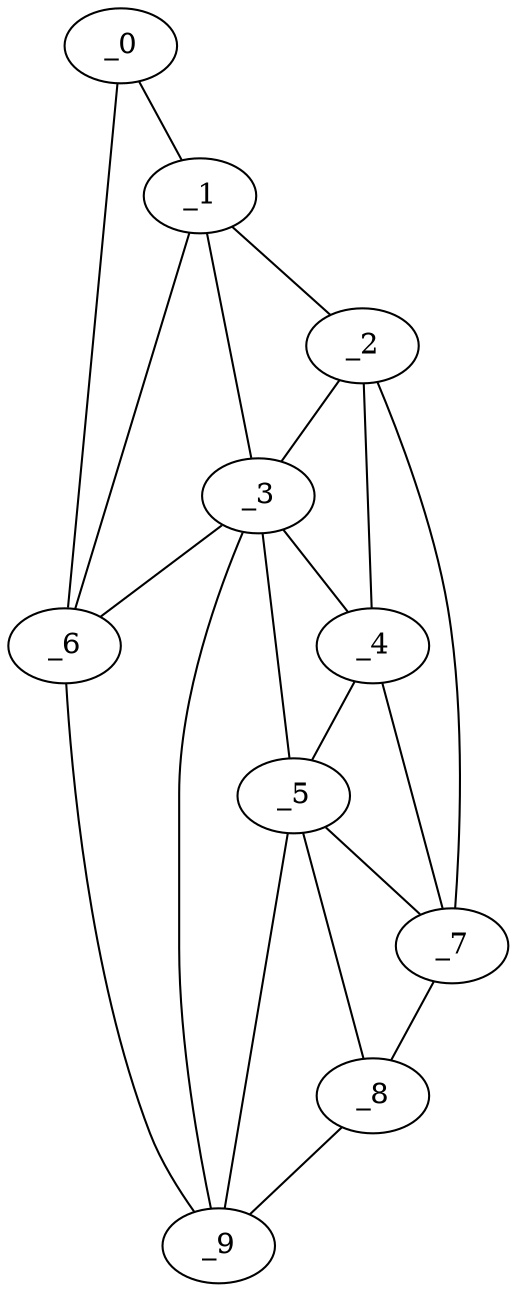 graph "obj9__105.gxl" {
	_0	 [x=28,
		y=121];
	_1	 [x=29,
		y=24];
	_0 -- _1	 [valence=1];
	_6	 [x=100,
		y=113];
	_0 -- _6	 [valence=1];
	_2	 [x=53,
		y=6];
	_1 -- _2	 [valence=1];
	_3	 [x=67,
		y=15];
	_1 -- _3	 [valence=2];
	_1 -- _6	 [valence=2];
	_2 -- _3	 [valence=2];
	_4	 [x=73,
		y=6];
	_2 -- _4	 [valence=2];
	_7	 [x=101,
		y=5];
	_2 -- _7	 [valence=1];
	_3 -- _4	 [valence=1];
	_5	 [x=81,
		y=10];
	_3 -- _5	 [valence=2];
	_3 -- _6	 [valence=1];
	_9	 [x=101,
		y=21];
	_3 -- _9	 [valence=2];
	_4 -- _5	 [valence=2];
	_4 -- _7	 [valence=1];
	_5 -- _7	 [valence=2];
	_8	 [x=101,
		y=16];
	_5 -- _8	 [valence=2];
	_5 -- _9	 [valence=1];
	_6 -- _9	 [valence=1];
	_7 -- _8	 [valence=1];
	_8 -- _9	 [valence=1];
}
